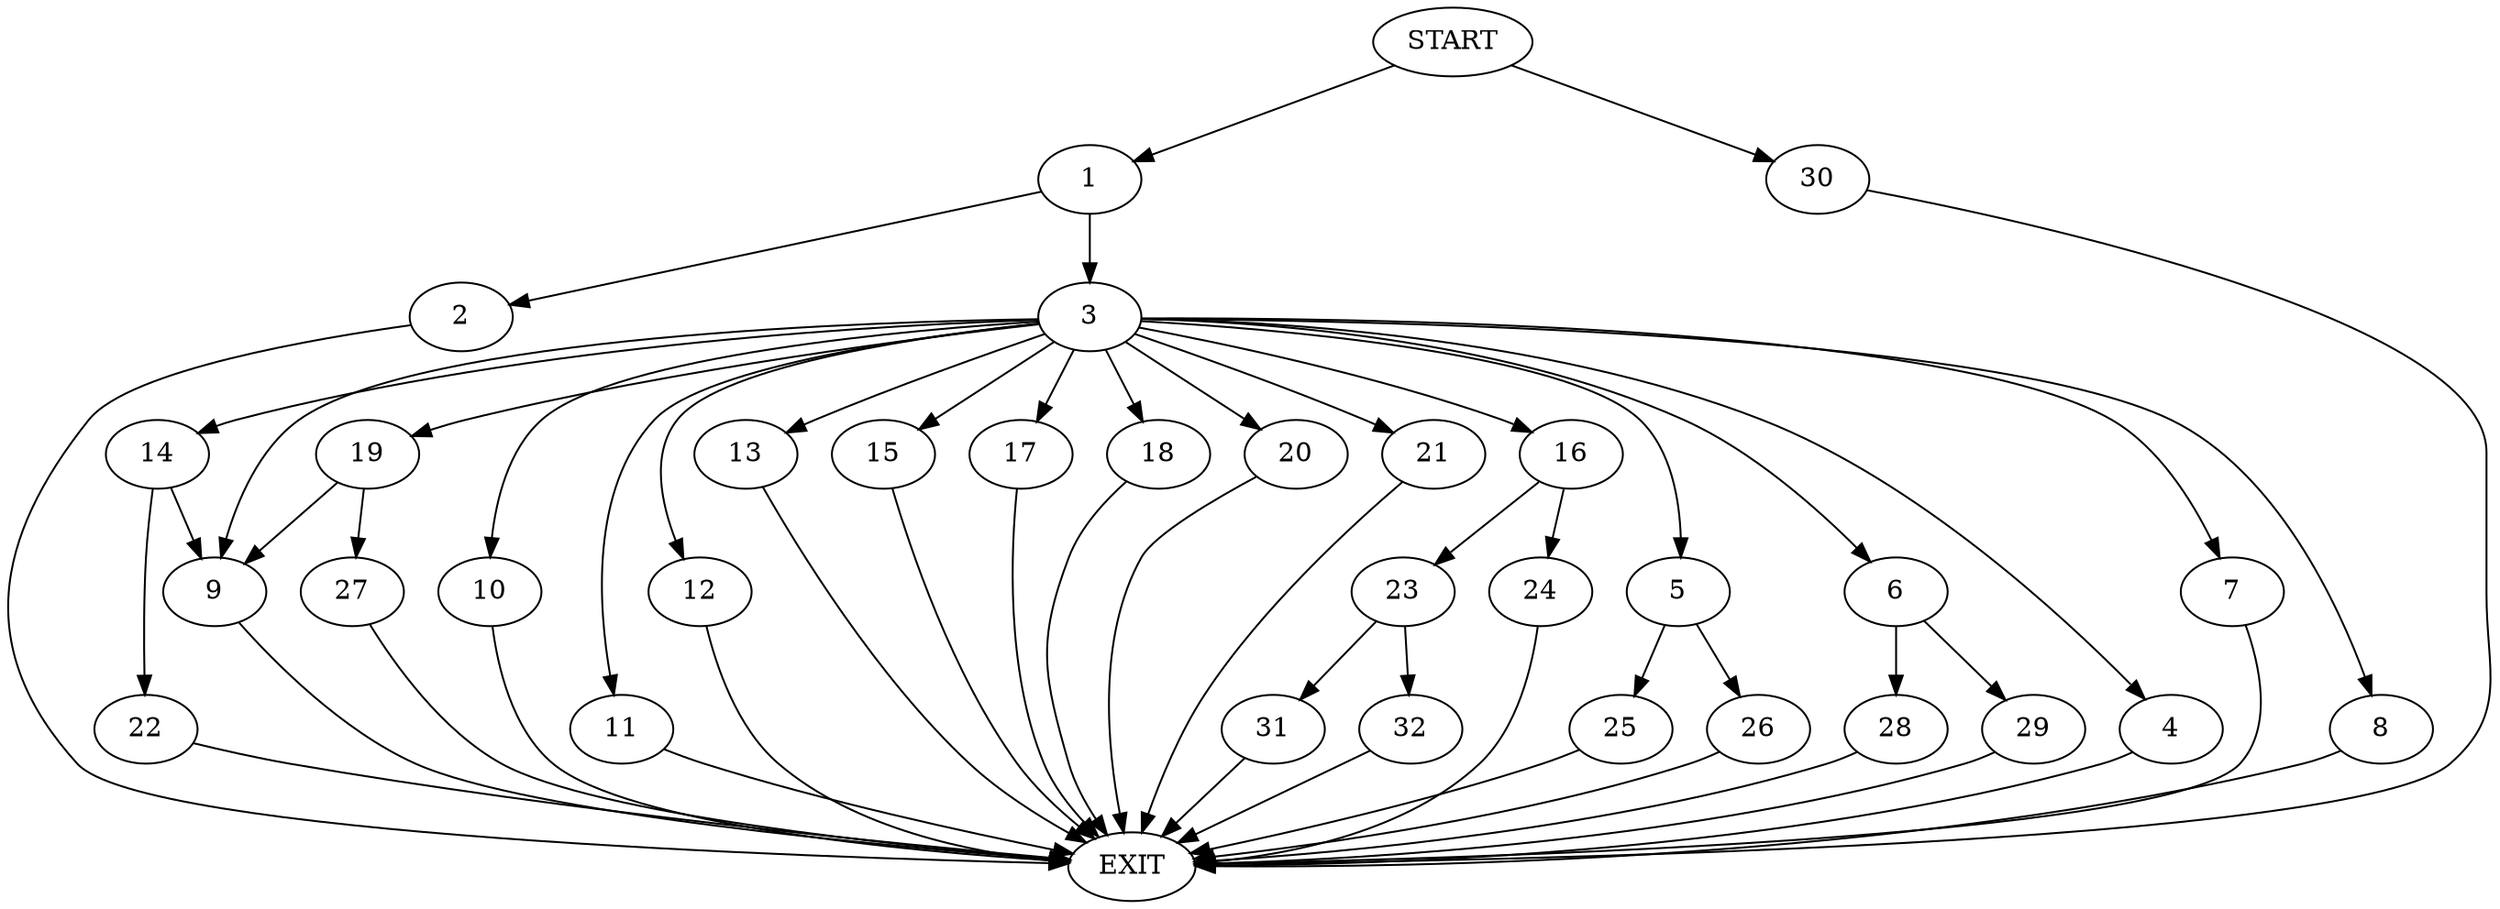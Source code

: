 digraph {
0 [label="START"]
33 [label="EXIT"]
0 -> 1
1 -> 2
1 -> 3
2 -> 33
3 -> 4
3 -> 5
3 -> 6
3 -> 7
3 -> 8
3 -> 9
3 -> 10
3 -> 11
3 -> 12
3 -> 13
3 -> 14
3 -> 15
3 -> 16
3 -> 17
3 -> 18
3 -> 19
3 -> 20
3 -> 21
20 -> 33
13 -> 33
11 -> 33
4 -> 33
21 -> 33
14 -> 22
14 -> 9
16 -> 23
16 -> 24
5 -> 25
5 -> 26
15 -> 33
8 -> 33
7 -> 33
12 -> 33
9 -> 33
17 -> 33
18 -> 33
19 -> 27
19 -> 9
6 -> 28
6 -> 29
10 -> 33
0 -> 30
30 -> 33
23 -> 31
23 -> 32
24 -> 33
31 -> 33
32 -> 33
28 -> 33
29 -> 33
26 -> 33
25 -> 33
27 -> 33
22 -> 33
}
